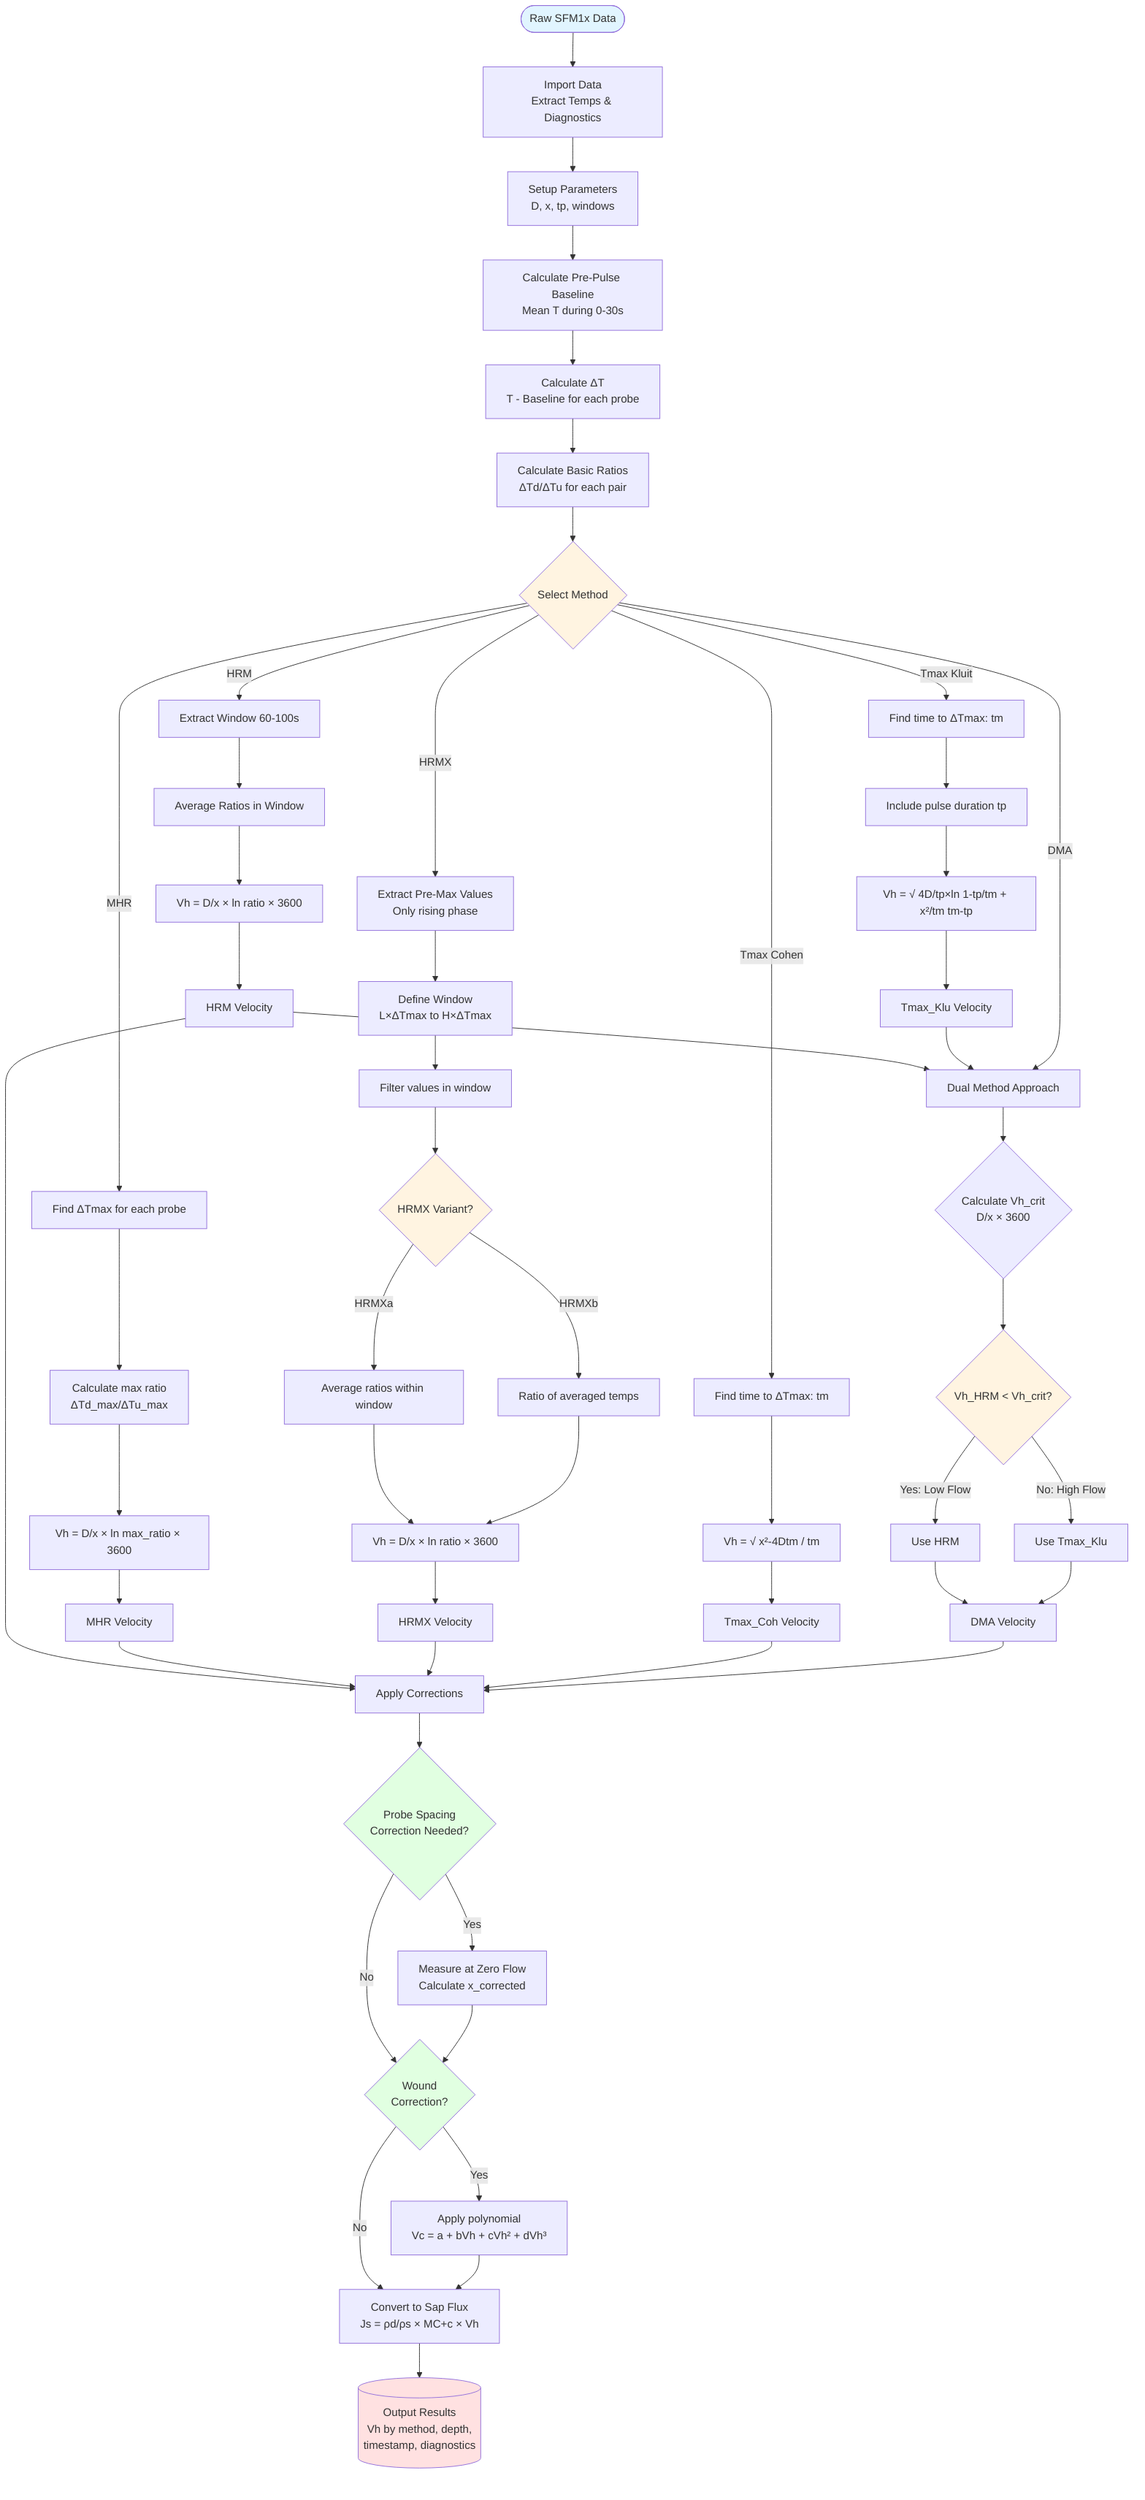 graph TB
    Start([Raw SFM1x Data]) --> Import[Import Data<br/>Extract Temps & Diagnostics]
    Import --> Setup[Setup Parameters<br/>D, x, tp, windows]
    Setup --> Baseline[Calculate Pre-Pulse Baseline<br/>Mean T during 0-30s]
    Baseline --> DeltaT[Calculate ΔT<br/>T - Baseline for each probe]
    DeltaT --> Ratios[Calculate Basic Ratios<br/>ΔTd/ΔTu for each pair]

    Ratios --> Methods{Select Method}

    Methods -->|HRM| HRM1[Extract Window 60-100s]
    HRM1 --> HRM2[Average Ratios in Window]
    HRM2 --> HRM3[Vh = D/x × ln ratio × 3600]
    HRM3 --> HRMOut[HRM Velocity]

    Methods -->|MHR| MHR1[Find ΔTmax for each probe]
    MHR1 --> MHR2[Calculate max ratio<br/>ΔTd_max/ΔTu_max]
    MHR2 --> MHR3[Vh = D/x × ln max_ratio × 3600]
    MHR3 --> MHROut[MHR Velocity]

    Methods -->|HRMX| HRMX1[Extract Pre-Max Values<br/>Only rising phase]
    HRMX1 --> HRMX2[Define Window<br/>L×ΔTmax to H×ΔTmax]
    HRMX2 --> HRMX3[Filter values in window]
    HRMX3 --> HRMXChoice{HRMX Variant?}
    HRMXChoice -->|HRMXa| HRMXa[Average ratios within window]
    HRMXChoice -->|HRMXb| HRMXb[Ratio of averaged temps]
    HRMXa --> HRMX4[Vh = D/x × ln ratio × 3600]
    HRMXb --> HRMX4
    HRMX4 --> HRMXOut[HRMX Velocity]

    Methods -->|Tmax Cohen| TC1[Find time to ΔTmax: tm]
    TC1 --> TC2[Vh = √ x²-4Dtm / tm]
    TC2 --> TCOut[Tmax_Coh Velocity]

    Methods -->|Tmax Kluit| TK1[Find time to ΔTmax: tm]
    TK1 --> TK2[Include pulse duration tp]
    TK2 --> TK3[Vh = √ 4D/tp×ln 1-tp/tm + x²/tm tm-tp]
    TK3 --> TKOut[Tmax_Klu Velocity]

    HRMOut --> DMA
    TKOut --> DMA
    Methods -->|DMA| DMA[Dual Method Approach]
    DMA --> DMA1{Calculate Vh_crit<br/>D/x × 3600}
    DMA1 --> DMA2{Vh_HRM < Vh_crit?}
    DMA2 -->|Yes: Low Flow| DMA3[Use HRM]
    DMA2 -->|No: High Flow| DMA4[Use Tmax_Klu]
    DMA3 --> DMAOut[DMA Velocity]
    DMA4 --> DMAOut

    HRMOut --> Correct
    MHROut --> Correct
    HRMXOut --> Correct
    TCOut --> Correct
    DMAOut --> Correct

    Correct[Apply Corrections] --> Space{Probe Spacing<br/>Correction Needed?}
    Space -->|Yes| SpaceCorr[Measure at Zero Flow<br/>Calculate x_corrected]
    Space -->|No| Wound
    SpaceCorr --> Wound{Wound<br/>Correction?}

    Wound -->|Yes| WoundCorr[Apply polynomial<br/>Vc = a + bVh + cVh² + dVh³]
    Wound -->|No| Convert
    WoundCorr --> Convert[Convert to Sap Flux<br/>Js = ρd/ρs × MC+c × Vh]

    Convert --> Output[(Output Results<br/>Vh by method, depth,<br/>timestamp, diagnostics)]

    style Start fill:#e1f5ff
    style Output fill:#ffe1e1
    style Methods fill:#fff4e1
    style DMA2 fill:#fff4e1
    style HRMXChoice fill:#fff4e1
    style Space fill:#e1ffe1
    style Wound fill:#e1ffe1